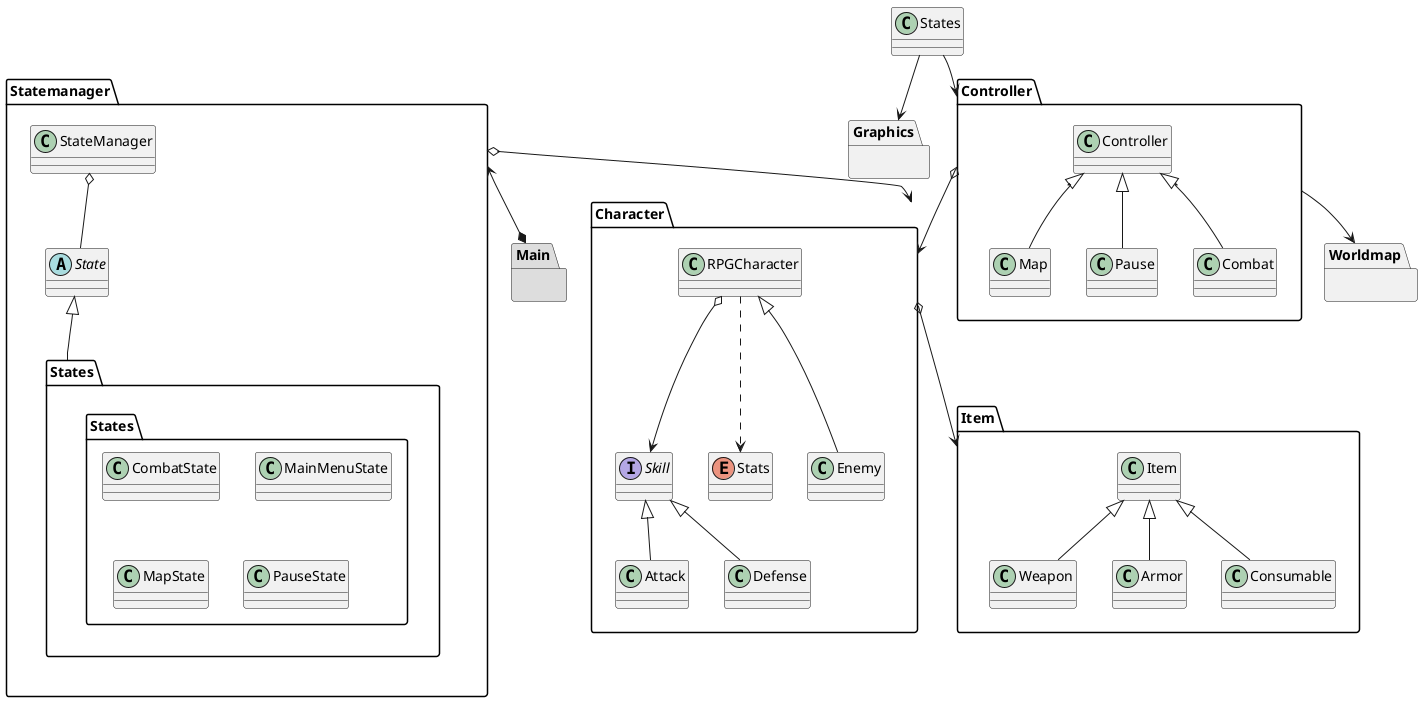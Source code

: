@startuml
package "Character"{
    class Character.Attack
    class Character.Defense
    class Character.Enemy
    class Character.RPGCharacter
    interface Character.Skill
    enum Character.Stats

    Character.Skill <|-- Character.Defense
    Character.Skill <|-- Character.Attack
    Character.RPGCharacter <|-- Character.Enemy
    Character.RPGCharacter o--> Character.Skill
    Character.RPGCharacter ..> Character.Stats
}

package "Controller"{
    class Controller.Controller
    class Controller.Combat
    class Controller.Map
    class Controller.Pause

    Controller.Controller <|-- Controller.Combat
    Controller.Controller <|-- Controller.Map
    Controller.Controller <|-- Controller.Pause
}

package "Item"{
    class Item.Armor
    class Item.Consumable
    class Item.Item
    class Item.Weapon

    Item.Item <|-- Item.Armor
    Item.Item <|-- Item.Consumable
    Item.Item <|-- Item.Weapon
}

package "Statemanager"{
    abstract class Statemanager.State
    class Statemanager.StateManager

    package "States"{
        class States.CombatState
        class States.MainMenuState
        class States.MapState
        class States.PauseState
    }

    Statemanager.StateManager o-- Statemanager.State
    Statemanager.State <|-- States
}

package "Worldmap"{}

package "Graphics"{}

package "Main" #DDDDDD{}

Statemanager <--* Main
Statemanager o--> Character
States --> Controller
States --> Graphics
Controller --> Worldmap
Controller o--> Character
Character o--> Item


@enduml
